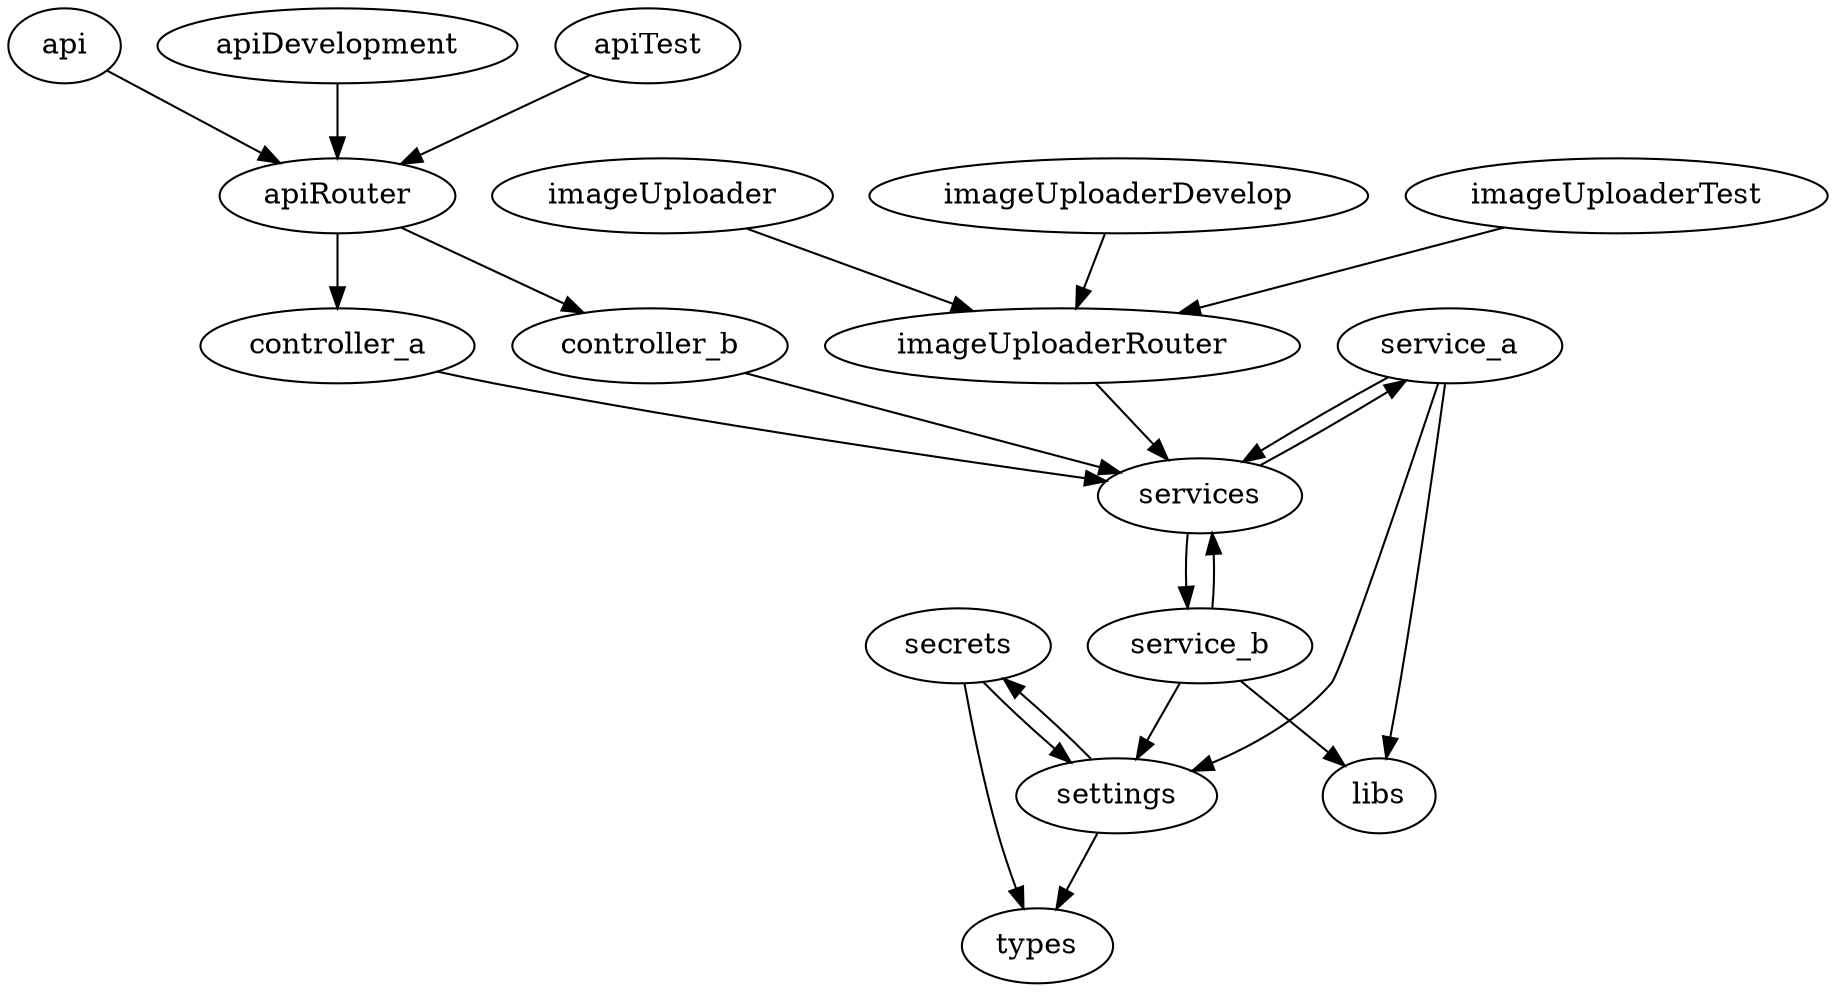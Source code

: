 digraph backends {
    secrets -> types
    secrets -> settings

    settings -> types
    settings -> secrets

    services -> service_a
    services -> service_b

    service_a -> libs
    service_a -> settings
    service_a -> services

    service_b -> libs
    service_b -> settings
    service_b -> services

    controller_a -> services

    controller_b -> services

    apiRouter -> controller_a
    apiRouter -> controller_b

    api -> apiRouter
    apiDevelopment -> apiRouter
    apiTest -> apiRouter

    imageUploaderRouter -> services

    imageUploader -> imageUploaderRouter
    imageUploaderDevelop -> imageUploaderRouter
    imageUploaderTest -> imageUploaderRouter
}
